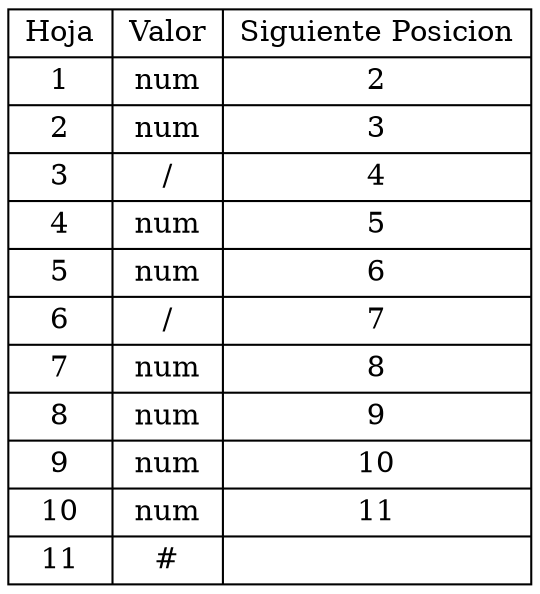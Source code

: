 digraph G{
rankdir=UD
node[shape=box]
concentrate=true
nodotabla[shape=record label="{Hoja|1|2|3|4|5|6|7|8|9|10|11}|{Valor|num|num|/|num|num|/|num|num|num|num|#}|{Siguiente Posicion|2|3|4|5|6|7|8|9|10|11|}"]
}
